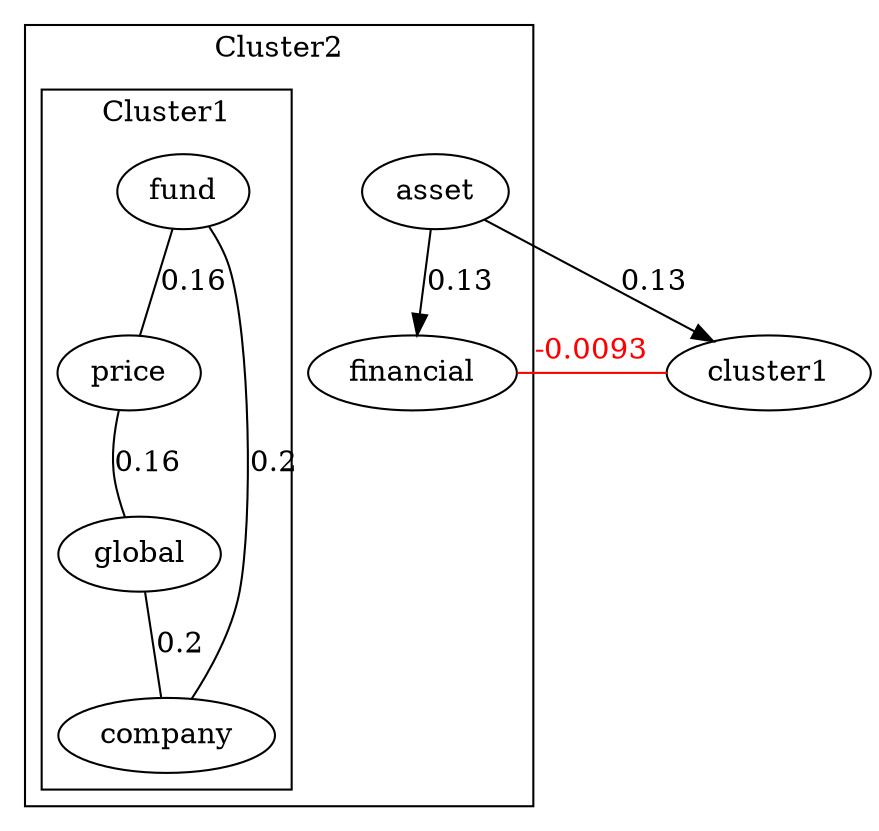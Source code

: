 graph G {
graph [shape="ellipse"];
subgraph cluster2 {
asset
asset -- financial [label=0.13,dir=forward];
subgraph cluster1 {
fund -- price [label=0.16];
price -- global [label=0.16];
global -- company [label=0.2];
company -- fund [label=0.2];
label=Cluster1
}
label=Cluster2
}
asset -- cluster1 [label=0.13,dir=forward];
cluster1--financial[label=-0.0093,color=red,fontcolor=red];
}
